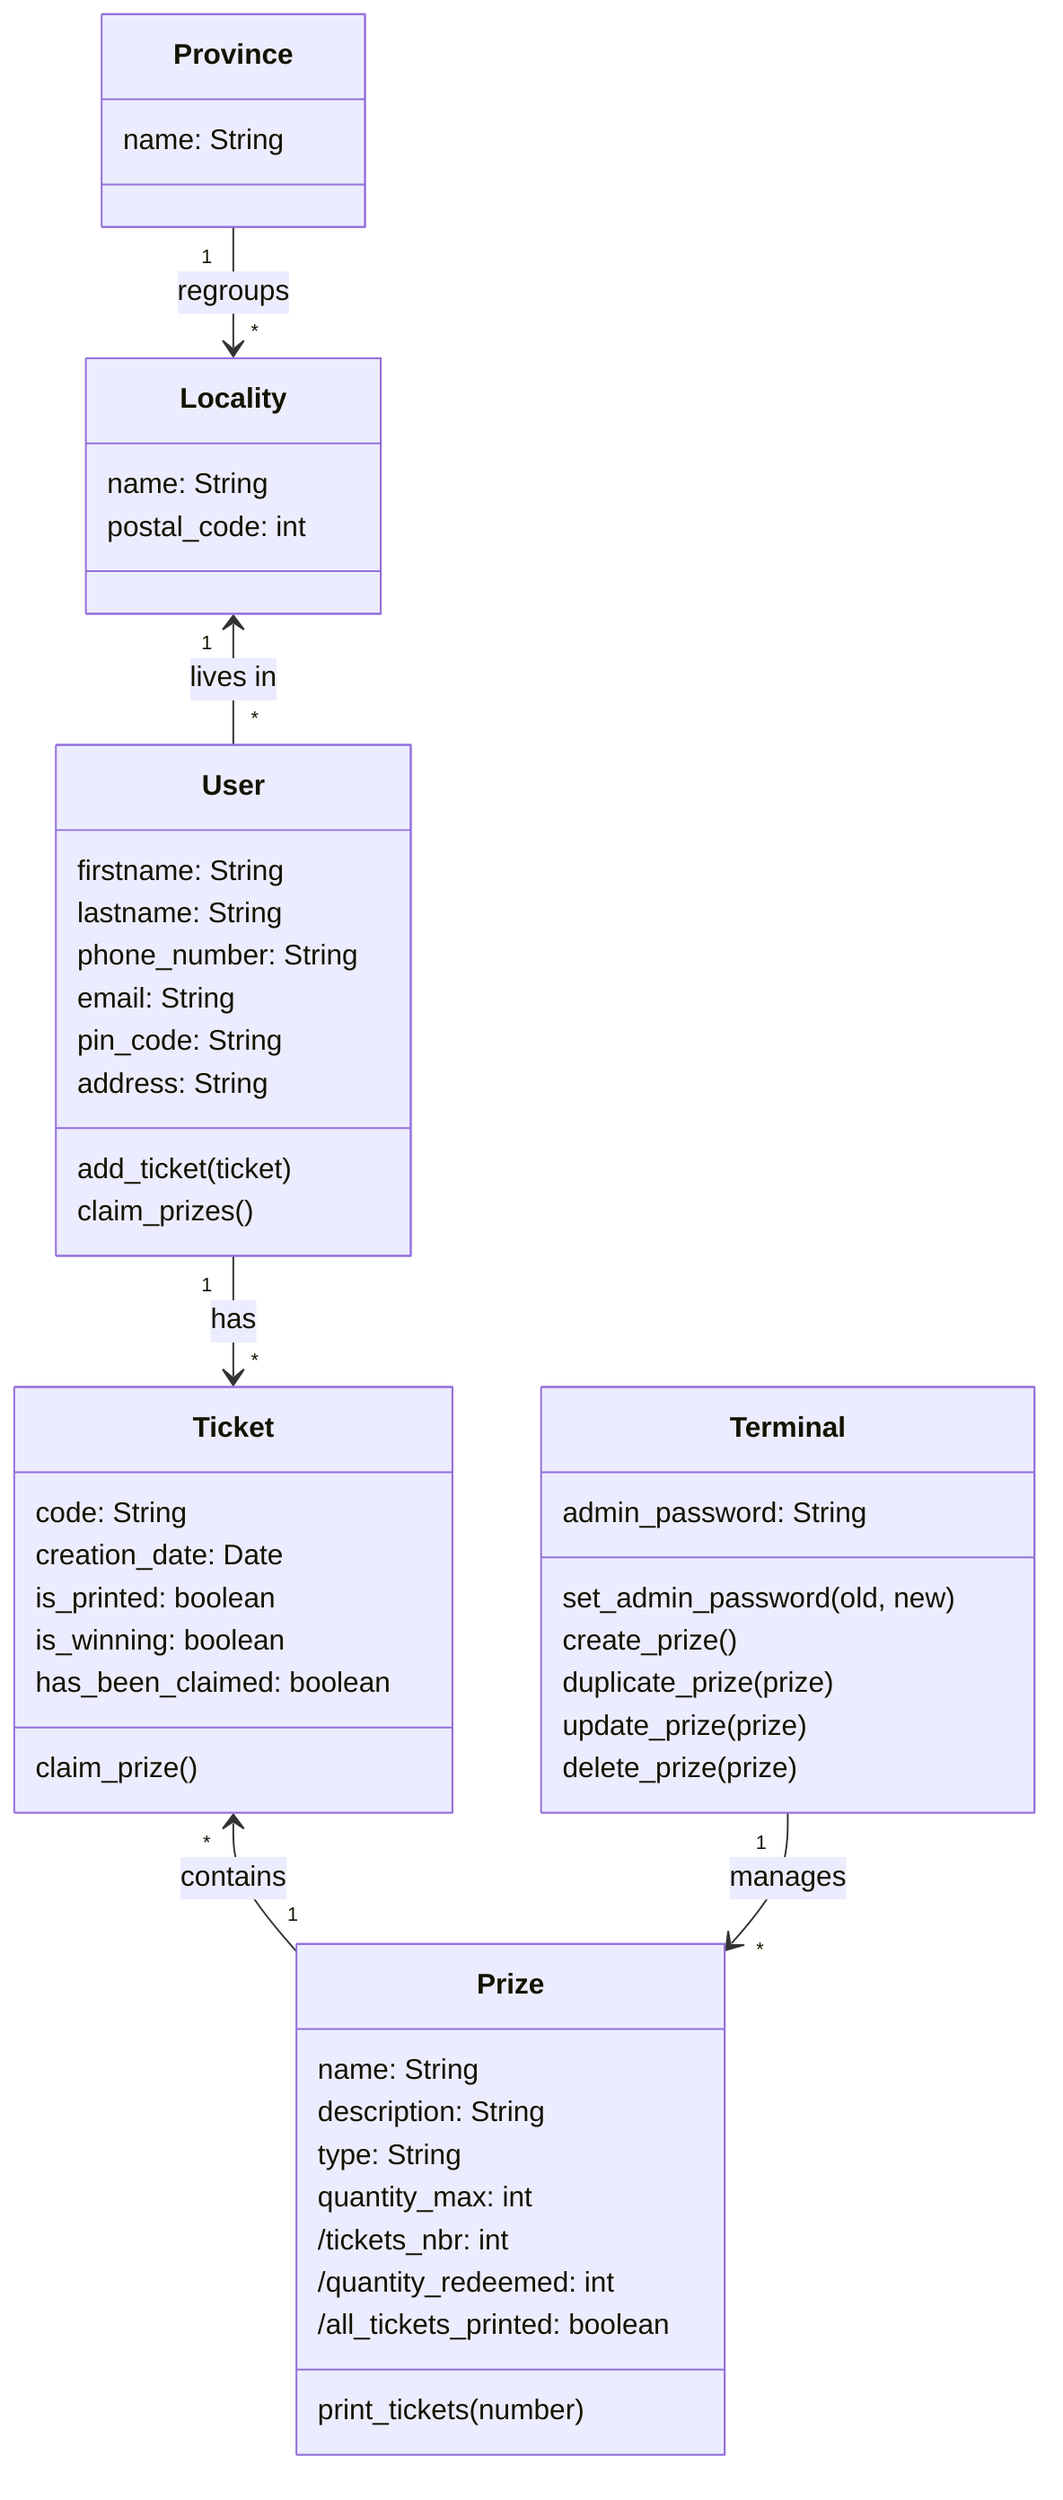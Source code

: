 classDiagram
    class Terminal {
        admin_password: String

        set_admin_password(old, new)
        create_prize()
        duplicate_prize(prize)
        update_prize(prize)
        delete_prize(prize)
    }

    class Prize {
        name: String
        description: String
        type: String
        quantity_max: int

        /tickets_nbr: int
        /quantity_redeemed: int
        /all_tickets_printed: boolean

        print_tickets(number)
    }

    class Ticket {
        code: String
        creation_date: Date
        is_printed: boolean
        is_winning: boolean
        has_been_claimed: boolean

        claim_prize()
    }

    class User {
        firstname: String
        lastname: String
        phone_number: String
        email: String
        pin_code: String
        address: String

        add_ticket(ticket)
        claim_prizes()
    }

    class Locality {
        name: String
        postal_code: int
    }

    class Province {
        name: String
    }

    Ticket "*" <-- "1" Prize: contains
    User "1" --> "*" Ticket:  has
    Province "1" --> "*" Locality: regroups
    Locality "1" <-- "*" User: lives in
    Terminal "1" --> "*" Prize: manages